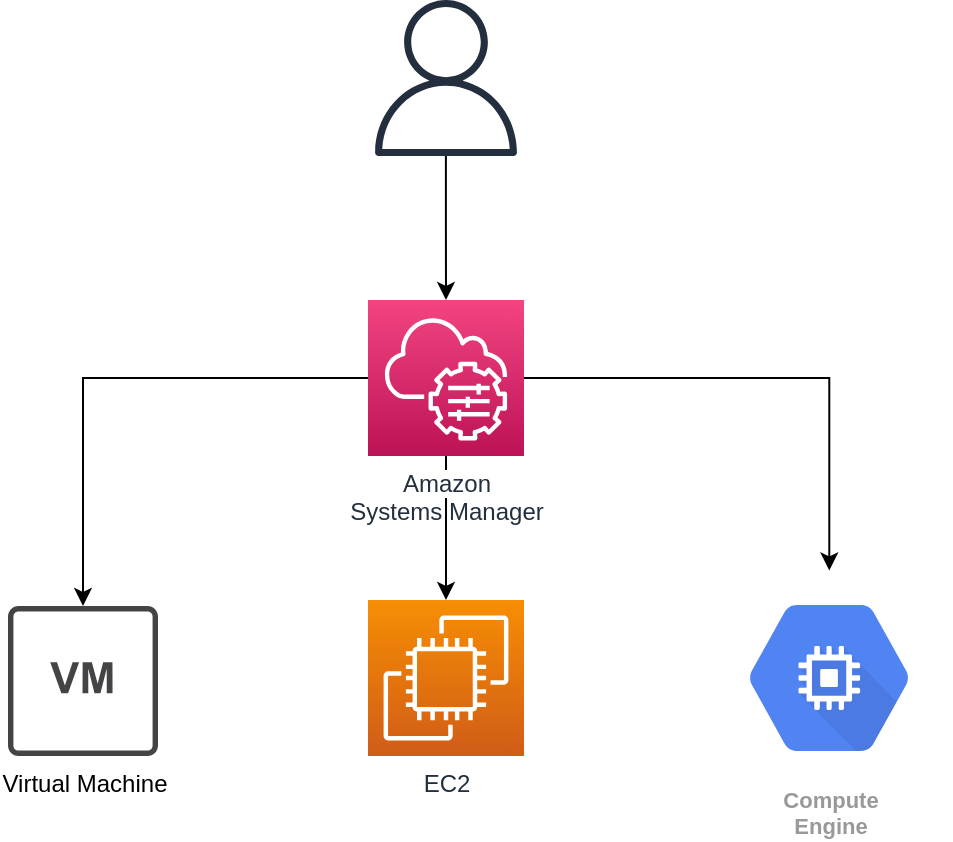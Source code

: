 <mxfile version="13.9.9" type="device"><diagram id="Ht1M8jgEwFfnCIfOTk4-" name="Page-1"><mxGraphModel dx="1039" dy="816" grid="1" gridSize="10" guides="1" tooltips="1" connect="1" arrows="1" fold="1" page="1" pageScale="1" pageWidth="1169" pageHeight="827" math="0" shadow="0"><root><mxCell id="0"/><mxCell id="1" parent="0"/><mxCell id="K2Bc80dzbUVDgs7YPT5k-10" style="edgeStyle=orthogonalEdgeStyle;rounded=0;orthogonalLoop=1;jettySize=auto;html=1;" edge="1" parent="1" source="K2Bc80dzbUVDgs7YPT5k-1" target="K2Bc80dzbUVDgs7YPT5k-7"><mxGeometry relative="1" as="geometry"/></mxCell><mxCell id="K2Bc80dzbUVDgs7YPT5k-11" style="edgeStyle=orthogonalEdgeStyle;rounded=0;orthogonalLoop=1;jettySize=auto;html=1;" edge="1" parent="1" source="K2Bc80dzbUVDgs7YPT5k-1" target="K2Bc80dzbUVDgs7YPT5k-9"><mxGeometry relative="1" as="geometry"/></mxCell><mxCell id="K2Bc80dzbUVDgs7YPT5k-12" style="edgeStyle=orthogonalEdgeStyle;rounded=0;orthogonalLoop=1;jettySize=auto;html=1;" edge="1" parent="1" source="K2Bc80dzbUVDgs7YPT5k-1" target="K2Bc80dzbUVDgs7YPT5k-13"><mxGeometry relative="1" as="geometry"><mxPoint x="419" y="1125" as="targetPoint"/></mxGeometry></mxCell><mxCell id="K2Bc80dzbUVDgs7YPT5k-1" value="&lt;span style=&quot;background-color: rgb(255 , 255 , 255)&quot;&gt;Amazon&lt;br&gt;&lt;/span&gt;Systems Manager" style="outlineConnect=0;fontColor=#232F3E;gradientColor=#F34482;gradientDirection=north;fillColor=#BC1356;strokeColor=#ffffff;dashed=0;verticalLabelPosition=bottom;verticalAlign=top;align=center;html=1;fontSize=12;fontStyle=0;aspect=fixed;shape=mxgraph.aws4.resourceIcon;resIcon=mxgraph.aws4.systems_manager;" vertex="1" parent="1"><mxGeometry x="380" y="950" width="78" height="78" as="geometry"/></mxCell><mxCell id="K2Bc80dzbUVDgs7YPT5k-7" value="Virtual Machine" style="pointerEvents=1;shadow=0;dashed=0;html=1;strokeColor=none;fillColor=#434445;aspect=fixed;labelPosition=center;verticalLabelPosition=bottom;verticalAlign=top;align=center;outlineConnect=0;shape=mxgraph.vvd.virtual_machine;" vertex="1" parent="1"><mxGeometry x="200" y="1103" width="75" height="75" as="geometry"/></mxCell><mxCell id="K2Bc80dzbUVDgs7YPT5k-9" value="Compute&#10;Engine" style="html=1;fillColor=#5184F3;strokeColor=none;verticalAlign=top;labelPosition=center;verticalLabelPosition=bottom;align=center;spacingTop=-6;fontSize=11;fontStyle=1;fontColor=#999999;shape=mxgraph.gcp2.hexIcon;prIcon=compute_engine" vertex="1" parent="1"><mxGeometry x="550" y="1085.25" width="121.28" height="107.5" as="geometry"/></mxCell><mxCell id="K2Bc80dzbUVDgs7YPT5k-13" value="EC2" style="outlineConnect=0;fontColor=#232F3E;gradientColor=#F78E04;gradientDirection=north;fillColor=#D05C17;strokeColor=#ffffff;dashed=0;verticalLabelPosition=bottom;verticalAlign=top;align=center;html=1;fontSize=12;fontStyle=0;aspect=fixed;shape=mxgraph.aws4.resourceIcon;resIcon=mxgraph.aws4.ec2;" vertex="1" parent="1"><mxGeometry x="380" y="1100" width="78" height="78" as="geometry"/></mxCell><mxCell id="K2Bc80dzbUVDgs7YPT5k-15" style="edgeStyle=orthogonalEdgeStyle;rounded=0;orthogonalLoop=1;jettySize=auto;html=1;" edge="1" parent="1" source="K2Bc80dzbUVDgs7YPT5k-14" target="K2Bc80dzbUVDgs7YPT5k-1"><mxGeometry relative="1" as="geometry"/></mxCell><mxCell id="K2Bc80dzbUVDgs7YPT5k-14" value="" style="outlineConnect=0;fontColor=#232F3E;gradientColor=none;fillColor=#232F3E;strokeColor=none;dashed=0;verticalLabelPosition=bottom;verticalAlign=top;align=center;html=1;fontSize=12;fontStyle=0;aspect=fixed;pointerEvents=1;shape=mxgraph.aws4.user;" vertex="1" parent="1"><mxGeometry x="380" y="800" width="78" height="78" as="geometry"/></mxCell></root></mxGraphModel></diagram></mxfile>